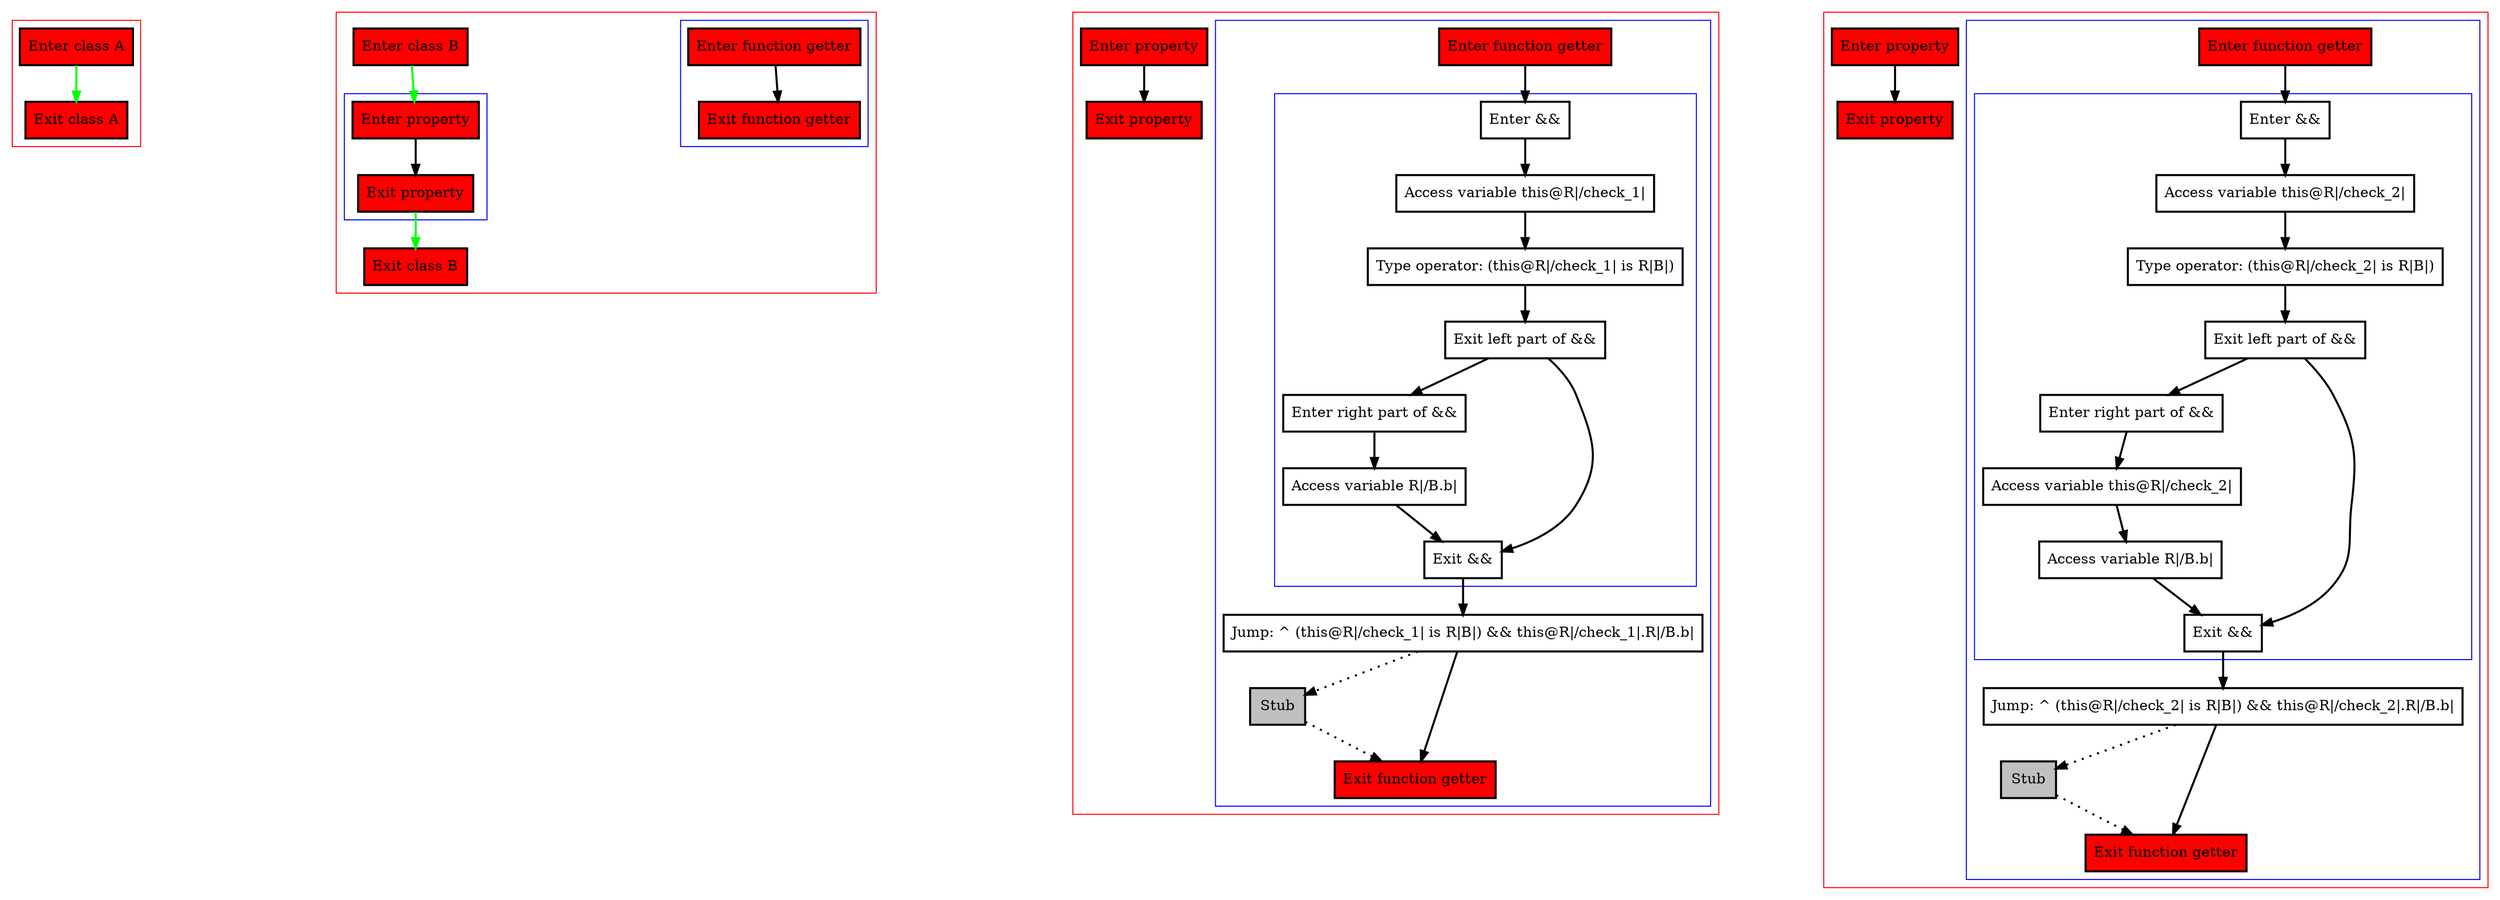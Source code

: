 digraph thisOfExtensionProperty_kt {
    graph [nodesep=3]
    node [shape=box penwidth=2]
    edge [penwidth=2]

    subgraph cluster_0 {
        color=red
        0 [label="Enter class A" style="filled" fillcolor=red];
        1 [label="Exit class A" style="filled" fillcolor=red];
    }
    0 -> {1} [color=green];

    subgraph cluster_1 {
        color=red
        6 [label="Enter class B" style="filled" fillcolor=red];
        subgraph cluster_2 {
            color=blue
            2 [label="Enter function getter" style="filled" fillcolor=red];
            3 [label="Exit function getter" style="filled" fillcolor=red];
        }
        subgraph cluster_3 {
            color=blue
            4 [label="Enter property" style="filled" fillcolor=red];
            5 [label="Exit property" style="filled" fillcolor=red];
        }
        7 [label="Exit class B" style="filled" fillcolor=red];
    }
    6 -> {4} [color=green];
    4 -> {5};
    5 -> {7} [color=green];
    2 -> {3};

    subgraph cluster_4 {
        color=red
        19 [label="Enter property" style="filled" fillcolor=red];
        subgraph cluster_5 {
            color=blue
            8 [label="Enter function getter" style="filled" fillcolor=red];
            subgraph cluster_6 {
                color=blue
                11 [label="Enter &&"];
                12 [label="Access variable this@R|/check_1|"];
                13 [label="Type operator: (this@R|/check_1| is R|B|)"];
                14 [label="Exit left part of &&"];
                15 [label="Enter right part of &&"];
                16 [label="Access variable R|/B.b|"];
                10 [label="Exit &&"];
            }
            17 [label="Jump: ^ (this@R|/check_1| is R|B|) && this@R|/check_1|.R|/B.b|"];
            18 [label="Stub" style="filled" fillcolor=gray];
            9 [label="Exit function getter" style="filled" fillcolor=red];
        }
        20 [label="Exit property" style="filled" fillcolor=red];
    }
    19 -> {20};
    8 -> {11};
    10 -> {17};
    11 -> {12};
    12 -> {13};
    13 -> {14};
    14 -> {10 15};
    15 -> {16};
    16 -> {10};
    17 -> {9};
    17 -> {18} [style=dotted];
    18 -> {9} [style=dotted];

    subgraph cluster_7 {
        color=red
        33 [label="Enter property" style="filled" fillcolor=red];
        subgraph cluster_8 {
            color=blue
            21 [label="Enter function getter" style="filled" fillcolor=red];
            subgraph cluster_9 {
                color=blue
                24 [label="Enter &&"];
                25 [label="Access variable this@R|/check_2|"];
                26 [label="Type operator: (this@R|/check_2| is R|B|)"];
                27 [label="Exit left part of &&"];
                28 [label="Enter right part of &&"];
                29 [label="Access variable this@R|/check_2|"];
                30 [label="Access variable R|/B.b|"];
                23 [label="Exit &&"];
            }
            31 [label="Jump: ^ (this@R|/check_2| is R|B|) && this@R|/check_2|.R|/B.b|"];
            32 [label="Stub" style="filled" fillcolor=gray];
            22 [label="Exit function getter" style="filled" fillcolor=red];
        }
        34 [label="Exit property" style="filled" fillcolor=red];
    }
    33 -> {34};
    21 -> {24};
    23 -> {31};
    24 -> {25};
    25 -> {26};
    26 -> {27};
    27 -> {23 28};
    28 -> {29};
    29 -> {30};
    30 -> {23};
    31 -> {22};
    31 -> {32} [style=dotted];
    32 -> {22} [style=dotted];

}
